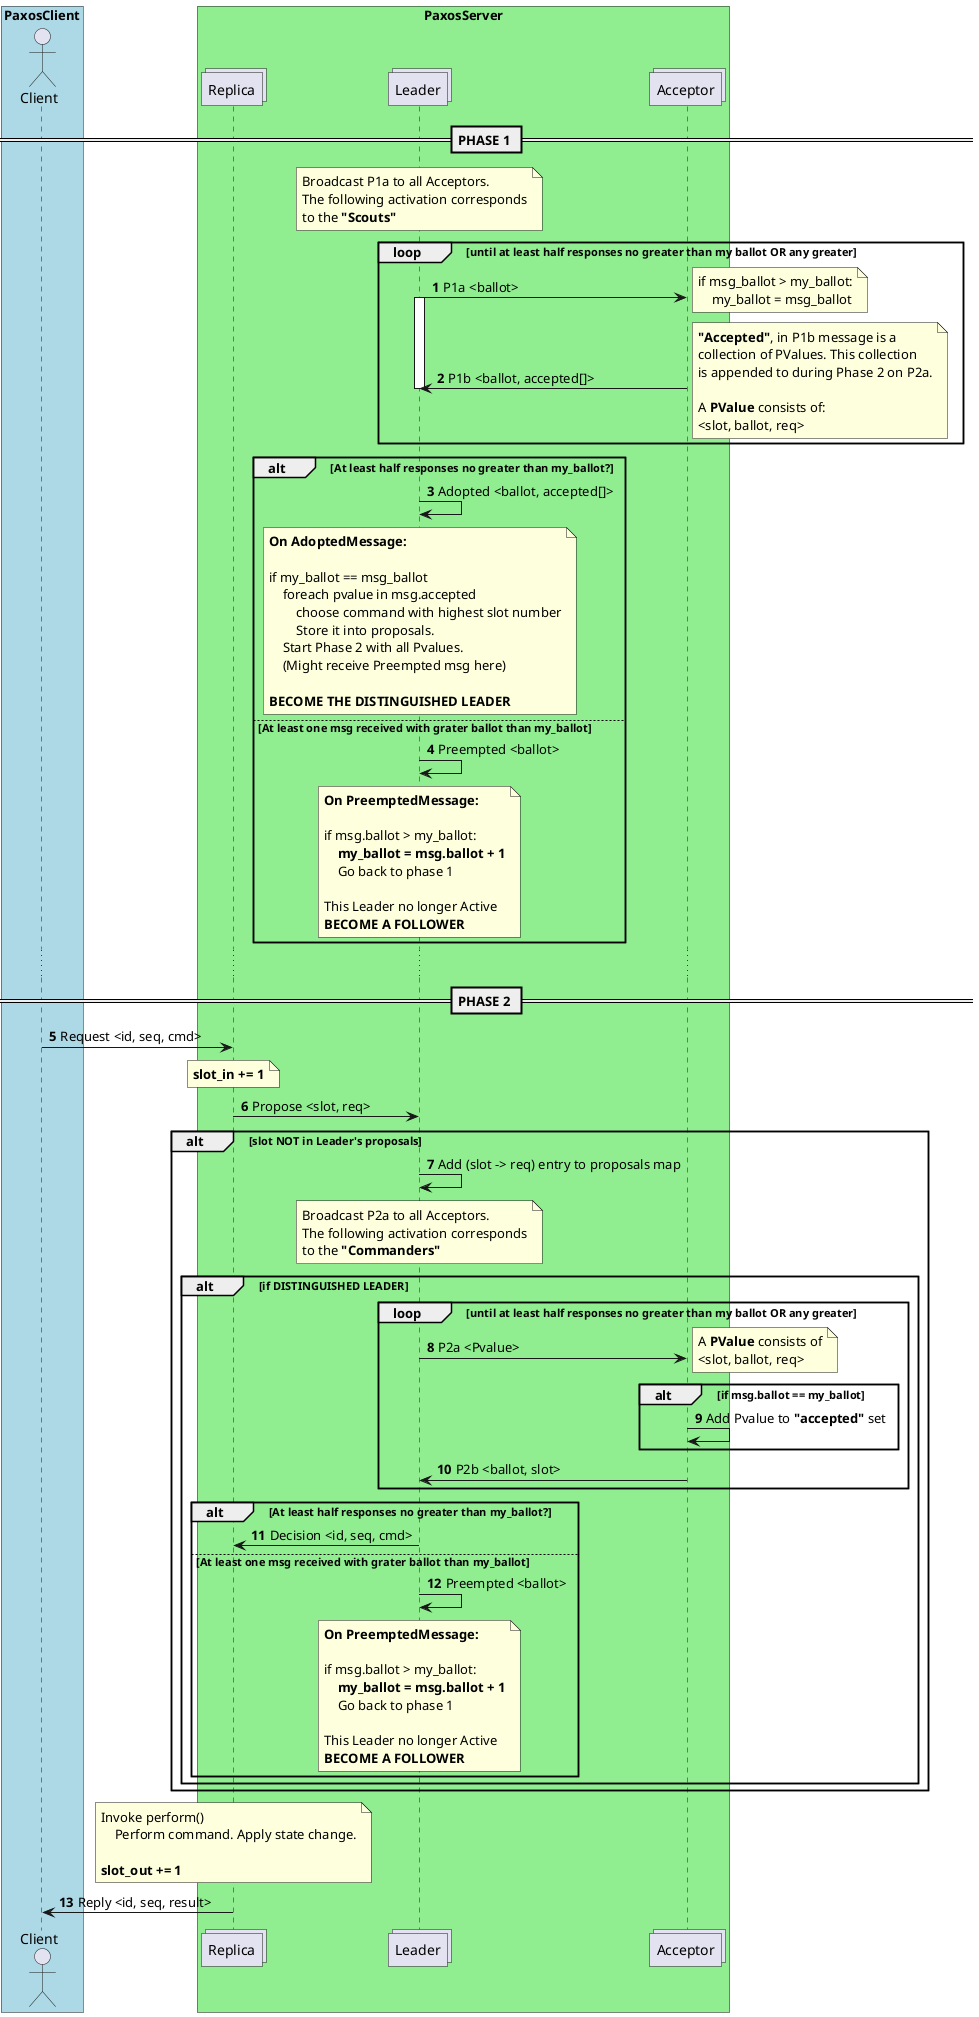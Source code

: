 @startuml PAXOS

autonumber
box "PaxosClient" #LightBlue
    actor Client
end box
box "PaxosServer" #LightGreen
    collections "Replica" as Replica
    collections "Leader" as Leader
    collections "Acceptor" as Acceptor
end box


== PHASE 1 ==

note over Leader
    Broadcast P1a to all Acceptors.
    The following activation corresponds
    to the **"Scouts"**
end note

loop until at least half responses no greater than my ballot OR any greater
    Leader -> Acceptor : P1a <ballot>
    note right
        if msg_ballot > my_ballot:
            my_ballot = msg_ballot
    end note

    activate Leader

    Acceptor -> Leader : P1b <ballot, accepted[]>
    note right
        **"Accepted"**, in P1b message is a
        collection of PValues. This collection
        is appended to during Phase 2 on P2a.

        A **PValue** consists of:
        <slot, ballot, req>
    end note

    deactivate Leader
end

alt At least half responses no greater than my_ballot?
    Leader -> Leader : Adopted <ballot, accepted[]>
    note over Leader
        **On AdoptedMessage:**

        if my_ballot == msg_ballot
            foreach pvalue in msg.accepted
                choose command with highest slot number
                Store it into proposals.
            Start Phase 2 with all Pvalues.
            (Might receive Preempted msg here)

        **BECOME THE DISTINGUISHED LEADER**
    end note
else At least one msg received with grater ballot than my_ballot
    Leader -> Leader : Preempted <ballot>
    note over Leader
        **On PreemptedMessage:**

        if msg.ballot > my_ballot:
            **my_ballot = msg.ballot + 1**
            Go back to phase 1

        This Leader no longer Active
        **BECOME A FOLLOWER**
    end note
end


...

== PHASE 2 ==

Client -> Replica : Request <id, seq, cmd>
note over Replica
    **slot_in += 1**
end note

Replica -> Leader : Propose <slot, req>

alt slot NOT in Leader's proposals
    Leader -> Leader : Add (slot -> req) entry to proposals map
    note over Leader
        Broadcast P2a to all Acceptors.
        The following activation corresponds
        to the **"Commanders"**
    end note

    alt if DISTINGUISHED LEADER
        loop until at least half responses no greater than my ballot OR any greater
            Leader -> Acceptor : P2a <Pvalue>
            note right
                A **PValue** consists of
                <slot, ballot, req>
            end note

            alt if msg.ballot == my_ballot
                Acceptor -> Acceptor : Add Pvalue to **"accepted"** set
            end

            activate Leader

            Acceptor -> Leader : P2b <ballot, slot>

            deactivate Leader
        end

        alt At least half responses no greater than my_ballot?
            Leader -> Replica : Decision <id, seq, cmd>
        else At least one msg received with grater ballot than my_ballot
            Leader -> Leader : Preempted <ballot>

            note over Leader
                **On PreemptedMessage:**

                if msg.ballot > my_ballot:
                    **my_ballot = msg.ballot + 1**
                    Go back to phase 1

                This Leader no longer Active
                **BECOME A FOLLOWER**
            end note
        end
    end
end

note over Replica
    Invoke perform()
        Perform command. Apply state change.

    **slot_out += 1**
end note

Replica -> Client : Reply <id, seq, result>

@enduml
